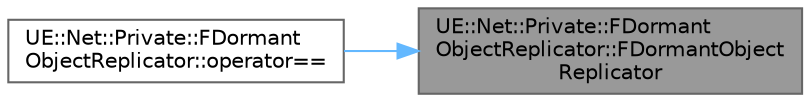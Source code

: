 digraph "UE::Net::Private::FDormantObjectReplicator::FDormantObjectReplicator"
{
 // INTERACTIVE_SVG=YES
 // LATEX_PDF_SIZE
  bgcolor="transparent";
  edge [fontname=Helvetica,fontsize=10,labelfontname=Helvetica,labelfontsize=10];
  node [fontname=Helvetica,fontsize=10,shape=box,height=0.2,width=0.4];
  rankdir="RL";
  Node1 [id="Node000001",label="UE::Net::Private::FDormant\lObjectReplicator::FDormantObject\lReplicator",height=0.2,width=0.4,color="gray40", fillcolor="grey60", style="filled", fontcolor="black",tooltip="Default constructor that will always create a replicator."];
  Node1 -> Node2 [id="edge1_Node000001_Node000002",dir="back",color="steelblue1",style="solid",tooltip=" "];
  Node2 [id="Node000002",label="UE::Net::Private::FDormant\lObjectReplicator::operator==",height=0.2,width=0.4,color="grey40", fillcolor="white", style="filled",URL="$da/dad/structUE_1_1Net_1_1Private_1_1FDormantObjectReplicator.html#a0047d0fa562c4b1f030dd5c348225e31",tooltip=" "];
}
